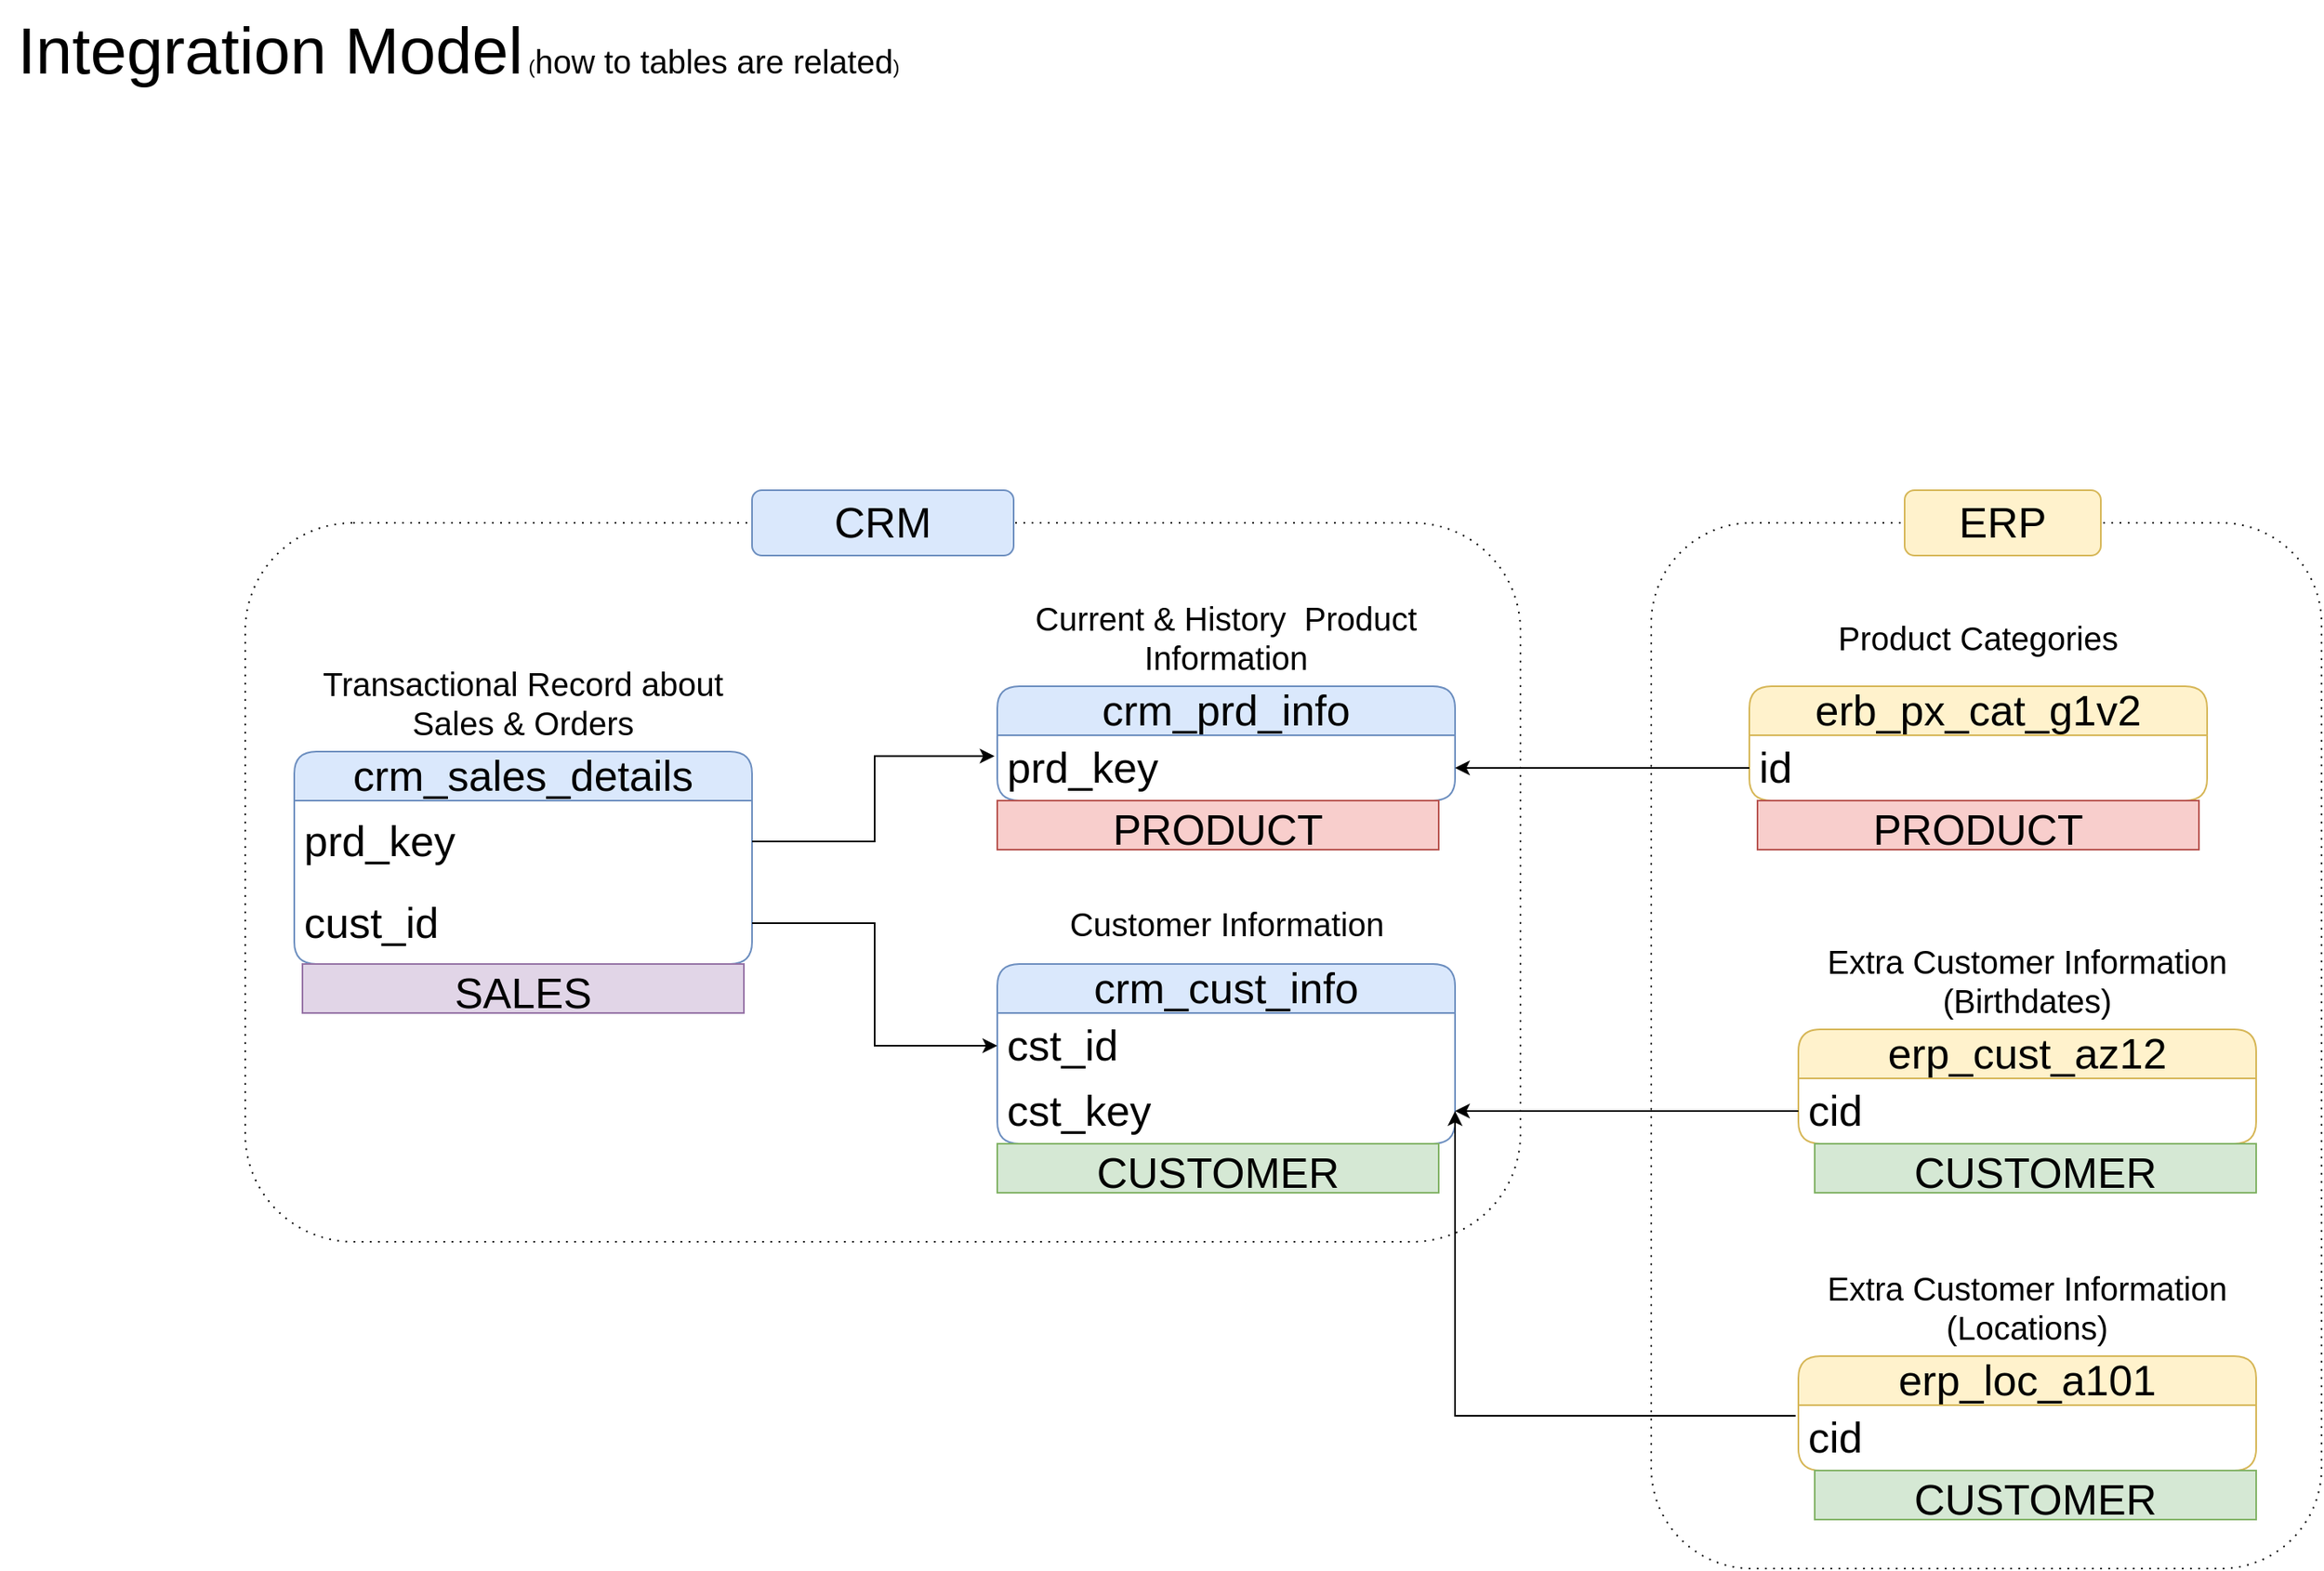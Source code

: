 <mxfile version="28.0.6">
  <diagram name="Page-1" id="NcdbI2Sq69eZBJ7KqdpM">
    <mxGraphModel dx="3044" dy="2394" grid="1" gridSize="10" guides="1" tooltips="1" connect="1" arrows="1" fold="1" page="1" pageScale="1" pageWidth="850" pageHeight="1100" math="0" shadow="0">
      <root>
        <mxCell id="0" />
        <mxCell id="1" parent="0" />
        <mxCell id="MQ6-ZaQWyRQFUZGdXXzv-1" value="crm_cust_info" style="swimlane;fontStyle=0;childLayout=stackLayout;horizontal=1;startSize=30;horizontalStack=0;resizeParent=1;resizeParentMax=0;resizeLast=0;collapsible=1;marginBottom=0;whiteSpace=wrap;html=1;rounded=1;fillColor=#dae8fc;strokeColor=#6c8ebf;fontSize=26;" parent="1" vertex="1">
          <mxGeometry x="50" y="440" width="280" height="110" as="geometry" />
        </mxCell>
        <mxCell id="MQ6-ZaQWyRQFUZGdXXzv-2" value="cst_id" style="text;strokeColor=none;fillColor=none;align=left;verticalAlign=middle;spacingLeft=4;spacingRight=4;overflow=hidden;points=[[0,0.5],[1,0.5]];portConstraint=eastwest;rotatable=0;whiteSpace=wrap;html=1;rounded=1;fontSize=26;" parent="MQ6-ZaQWyRQFUZGdXXzv-1" vertex="1">
          <mxGeometry y="30" width="280" height="40" as="geometry" />
        </mxCell>
        <mxCell id="MQ6-ZaQWyRQFUZGdXXzv-24" value="cst_key" style="text;strokeColor=none;fillColor=none;align=left;verticalAlign=middle;spacingLeft=4;spacingRight=4;overflow=hidden;points=[[0,0.5],[1,0.5]];portConstraint=eastwest;rotatable=0;whiteSpace=wrap;html=1;rounded=1;fontSize=26;" parent="MQ6-ZaQWyRQFUZGdXXzv-1" vertex="1">
          <mxGeometry y="70" width="280" height="40" as="geometry" />
        </mxCell>
        <mxCell id="MQ6-ZaQWyRQFUZGdXXzv-5" value="&lt;font style=&quot;font-size: 20px;&quot;&gt;Customer Information&lt;/font&gt;" style="text;html=1;align=center;verticalAlign=middle;whiteSpace=wrap;rounded=0;" parent="1" vertex="1">
          <mxGeometry x="92.5" y="400" width="195" height="30" as="geometry" />
        </mxCell>
        <mxCell id="MQ6-ZaQWyRQFUZGdXXzv-6" value="&lt;font style=&quot;font-size: 40px;&quot;&gt;Integration Model&lt;/font&gt; (&lt;font style=&quot;font-size: 20px;&quot;&gt;how to tables are related&lt;/font&gt;)" style="text;html=1;align=center;verticalAlign=middle;resizable=0;points=[];autosize=1;strokeColor=none;fillColor=none;" parent="1" vertex="1">
          <mxGeometry x="-560" y="-150" width="560" height="60" as="geometry" />
        </mxCell>
        <mxCell id="MQ6-ZaQWyRQFUZGdXXzv-7" value="crm_prd_info" style="swimlane;fontStyle=0;childLayout=stackLayout;horizontal=1;startSize=30;horizontalStack=0;resizeParent=1;resizeParentMax=0;resizeLast=0;collapsible=1;marginBottom=0;whiteSpace=wrap;html=1;rounded=1;fillColor=#dae8fc;strokeColor=#6c8ebf;fontSize=26;" parent="1" vertex="1">
          <mxGeometry x="50" y="270" width="280" height="70" as="geometry" />
        </mxCell>
        <mxCell id="MQ6-ZaQWyRQFUZGdXXzv-8" value="prd_key" style="text;strokeColor=none;fillColor=none;align=left;verticalAlign=middle;spacingLeft=4;spacingRight=4;overflow=hidden;points=[[0,0.5],[1,0.5]];portConstraint=eastwest;rotatable=0;whiteSpace=wrap;html=1;rounded=1;fontSize=26;" parent="MQ6-ZaQWyRQFUZGdXXzv-7" vertex="1">
          <mxGeometry y="30" width="280" height="40" as="geometry" />
        </mxCell>
        <mxCell id="MQ6-ZaQWyRQFUZGdXXzv-9" value="&lt;font style=&quot;font-size: 20px;&quot;&gt;Current &amp;amp; History&amp;nbsp; Product Information&lt;/font&gt;" style="text;html=1;align=center;verticalAlign=middle;whiteSpace=wrap;rounded=0;" parent="1" vertex="1">
          <mxGeometry x="60" y="220" width="260" height="40" as="geometry" />
        </mxCell>
        <mxCell id="MQ6-ZaQWyRQFUZGdXXzv-10" value="crm_sales_details" style="swimlane;fontStyle=0;childLayout=stackLayout;horizontal=1;startSize=30;horizontalStack=0;resizeParent=1;resizeParentMax=0;resizeLast=0;collapsible=1;marginBottom=0;whiteSpace=wrap;html=1;rounded=1;fillColor=#dae8fc;strokeColor=#6c8ebf;fontSize=26;" parent="1" vertex="1">
          <mxGeometry x="-380" y="310" width="280" height="130" as="geometry" />
        </mxCell>
        <mxCell id="MQ6-ZaQWyRQFUZGdXXzv-11" value="&lt;div&gt;&lt;span style=&quot;background-color: transparent; color: light-dark(rgb(0, 0, 0), rgb(255, 255, 255));&quot;&gt;prd_key&lt;/span&gt;&lt;/div&gt;" style="text;strokeColor=none;fillColor=none;align=left;verticalAlign=middle;spacingLeft=4;spacingRight=4;overflow=hidden;points=[[0,0.5],[1,0.5]];portConstraint=eastwest;rotatable=0;whiteSpace=wrap;html=1;rounded=1;fontSize=26;" parent="MQ6-ZaQWyRQFUZGdXXzv-10" vertex="1">
          <mxGeometry y="30" width="280" height="50" as="geometry" />
        </mxCell>
        <mxCell id="MQ6-ZaQWyRQFUZGdXXzv-18" value="cust_id" style="text;strokeColor=none;fillColor=none;align=left;verticalAlign=middle;spacingLeft=4;spacingRight=4;overflow=hidden;points=[[0,0.5],[1,0.5]];portConstraint=eastwest;rotatable=0;whiteSpace=wrap;html=1;rounded=1;fontSize=26;" parent="MQ6-ZaQWyRQFUZGdXXzv-10" vertex="1">
          <mxGeometry y="80" width="280" height="50" as="geometry" />
        </mxCell>
        <mxCell id="MQ6-ZaQWyRQFUZGdXXzv-12" value="&lt;font style=&quot;font-size: 20px;&quot;&gt;Transactional Record about Sales &amp;amp; Orders&lt;/font&gt;" style="text;html=1;align=center;verticalAlign=middle;whiteSpace=wrap;rounded=0;" parent="1" vertex="1">
          <mxGeometry x="-370" y="260" width="260" height="40" as="geometry" />
        </mxCell>
        <mxCell id="MQ6-ZaQWyRQFUZGdXXzv-19" style="edgeStyle=orthogonalEdgeStyle;rounded=0;orthogonalLoop=1;jettySize=auto;html=1;entryX=-0.006;entryY=0.319;entryDx=0;entryDy=0;entryPerimeter=0;" parent="1" source="MQ6-ZaQWyRQFUZGdXXzv-11" target="MQ6-ZaQWyRQFUZGdXXzv-8" edge="1">
          <mxGeometry relative="1" as="geometry" />
        </mxCell>
        <mxCell id="MQ6-ZaQWyRQFUZGdXXzv-20" style="edgeStyle=orthogonalEdgeStyle;rounded=0;orthogonalLoop=1;jettySize=auto;html=1;entryX=0;entryY=0.5;entryDx=0;entryDy=0;" parent="1" source="MQ6-ZaQWyRQFUZGdXXzv-18" target="MQ6-ZaQWyRQFUZGdXXzv-2" edge="1">
          <mxGeometry relative="1" as="geometry" />
        </mxCell>
        <mxCell id="MQ6-ZaQWyRQFUZGdXXzv-21" value="erp_cust_az12" style="swimlane;fontStyle=0;childLayout=stackLayout;horizontal=1;startSize=30;horizontalStack=0;resizeParent=1;resizeParentMax=0;resizeLast=0;collapsible=1;marginBottom=0;whiteSpace=wrap;html=1;rounded=1;fillColor=#fff2cc;strokeColor=#d6b656;fontSize=26;" parent="1" vertex="1">
          <mxGeometry x="540" y="480" width="280" height="70" as="geometry" />
        </mxCell>
        <mxCell id="MQ6-ZaQWyRQFUZGdXXzv-22" value="cid" style="text;strokeColor=none;fillColor=none;align=left;verticalAlign=middle;spacingLeft=4;spacingRight=4;overflow=hidden;points=[[0,0.5],[1,0.5]];portConstraint=eastwest;rotatable=0;whiteSpace=wrap;html=1;rounded=1;fontSize=26;" parent="MQ6-ZaQWyRQFUZGdXXzv-21" vertex="1">
          <mxGeometry y="30" width="280" height="40" as="geometry" />
        </mxCell>
        <mxCell id="MQ6-ZaQWyRQFUZGdXXzv-23" value="&lt;font style=&quot;font-size: 20px;&quot;&gt;Extra Customer Information (Birthdates)&lt;/font&gt;" style="text;html=1;align=center;verticalAlign=middle;whiteSpace=wrap;rounded=0;" parent="1" vertex="1">
          <mxGeometry x="550" y="430" width="260" height="40" as="geometry" />
        </mxCell>
        <mxCell id="MQ6-ZaQWyRQFUZGdXXzv-25" style="edgeStyle=orthogonalEdgeStyle;rounded=0;orthogonalLoop=1;jettySize=auto;html=1;entryX=1;entryY=0.5;entryDx=0;entryDy=0;" parent="1" source="MQ6-ZaQWyRQFUZGdXXzv-22" target="MQ6-ZaQWyRQFUZGdXXzv-24" edge="1">
          <mxGeometry relative="1" as="geometry" />
        </mxCell>
        <mxCell id="MQ6-ZaQWyRQFUZGdXXzv-26" value="erp_loc_a101" style="swimlane;fontStyle=0;childLayout=stackLayout;horizontal=1;startSize=30;horizontalStack=0;resizeParent=1;resizeParentMax=0;resizeLast=0;collapsible=1;marginBottom=0;whiteSpace=wrap;html=1;rounded=1;fillColor=#fff2cc;strokeColor=#d6b656;fontSize=26;" parent="1" vertex="1">
          <mxGeometry x="540" y="680" width="280" height="70" as="geometry" />
        </mxCell>
        <mxCell id="MQ6-ZaQWyRQFUZGdXXzv-27" value="cid" style="text;strokeColor=none;fillColor=none;align=left;verticalAlign=middle;spacingLeft=4;spacingRight=4;overflow=hidden;points=[[0,0.5],[1,0.5]];portConstraint=eastwest;rotatable=0;whiteSpace=wrap;html=1;rounded=1;fontSize=26;" parent="MQ6-ZaQWyRQFUZGdXXzv-26" vertex="1">
          <mxGeometry y="30" width="280" height="40" as="geometry" />
        </mxCell>
        <mxCell id="MQ6-ZaQWyRQFUZGdXXzv-28" value="&lt;font style=&quot;font-size: 20px;&quot;&gt;Extra Customer Information (Locations)&lt;/font&gt;" style="text;html=1;align=center;verticalAlign=middle;whiteSpace=wrap;rounded=0;" parent="1" vertex="1">
          <mxGeometry x="550" y="630" width="260" height="40" as="geometry" />
        </mxCell>
        <mxCell id="MQ6-ZaQWyRQFUZGdXXzv-30" style="edgeStyle=orthogonalEdgeStyle;rounded=0;orthogonalLoop=1;jettySize=auto;html=1;entryX=1;entryY=0.5;entryDx=0;entryDy=0;exitX=-0.006;exitY=0.162;exitDx=0;exitDy=0;exitPerimeter=0;" parent="1" source="MQ6-ZaQWyRQFUZGdXXzv-27" target="MQ6-ZaQWyRQFUZGdXXzv-24" edge="1">
          <mxGeometry relative="1" as="geometry">
            <Array as="points">
              <mxPoint x="330" y="717" />
            </Array>
          </mxGeometry>
        </mxCell>
        <mxCell id="MQ6-ZaQWyRQFUZGdXXzv-31" value="erb_px_cat_g1v2" style="swimlane;fontStyle=0;childLayout=stackLayout;horizontal=1;startSize=30;horizontalStack=0;resizeParent=1;resizeParentMax=0;resizeLast=0;collapsible=1;marginBottom=0;whiteSpace=wrap;html=1;rounded=1;fillColor=#fff2cc;strokeColor=#d6b656;fontSize=26;" parent="1" vertex="1">
          <mxGeometry x="510" y="270" width="280" height="70" as="geometry" />
        </mxCell>
        <mxCell id="MQ6-ZaQWyRQFUZGdXXzv-32" value="id" style="text;strokeColor=none;fillColor=none;align=left;verticalAlign=middle;spacingLeft=4;spacingRight=4;overflow=hidden;points=[[0,0.5],[1,0.5]];portConstraint=eastwest;rotatable=0;whiteSpace=wrap;html=1;rounded=1;fontSize=26;" parent="MQ6-ZaQWyRQFUZGdXXzv-31" vertex="1">
          <mxGeometry y="30" width="280" height="40" as="geometry" />
        </mxCell>
        <mxCell id="MQ6-ZaQWyRQFUZGdXXzv-33" value="&lt;font style=&quot;font-size: 20px;&quot;&gt;Product Categories&lt;/font&gt;" style="text;html=1;align=center;verticalAlign=middle;whiteSpace=wrap;rounded=0;" parent="1" vertex="1">
          <mxGeometry x="520" y="220" width="260" height="40" as="geometry" />
        </mxCell>
        <mxCell id="MQ6-ZaQWyRQFUZGdXXzv-34" style="edgeStyle=orthogonalEdgeStyle;rounded=0;orthogonalLoop=1;jettySize=auto;html=1;" parent="1" source="MQ6-ZaQWyRQFUZGdXXzv-32" target="MQ6-ZaQWyRQFUZGdXXzv-8" edge="1">
          <mxGeometry relative="1" as="geometry" />
        </mxCell>
        <mxCell id="MQ6-ZaQWyRQFUZGdXXzv-35" value="" style="rounded=1;whiteSpace=wrap;html=1;dashed=1;dashPattern=1 4;fillColor=none;" parent="1" vertex="1">
          <mxGeometry x="-410" y="170" width="780" height="440" as="geometry" />
        </mxCell>
        <mxCell id="MQ6-ZaQWyRQFUZGdXXzv-36" value="&lt;font style=&quot;font-size: 26px;&quot;&gt;CRM&lt;/font&gt;" style="rounded=1;whiteSpace=wrap;html=1;fillColor=#dae8fc;strokeColor=#6c8ebf;" parent="1" vertex="1">
          <mxGeometry x="-100" y="150" width="160" height="40" as="geometry" />
        </mxCell>
        <mxCell id="MQ6-ZaQWyRQFUZGdXXzv-37" value="" style="rounded=1;whiteSpace=wrap;html=1;fillColor=none;dashed=1;dashPattern=1 4;" parent="1" vertex="1">
          <mxGeometry x="450" y="170" width="410" height="640" as="geometry" />
        </mxCell>
        <mxCell id="MQ6-ZaQWyRQFUZGdXXzv-38" value="&lt;font style=&quot;font-size: 26px;&quot;&gt;ERP&lt;/font&gt;" style="rounded=1;whiteSpace=wrap;html=1;fillColor=#fff2cc;strokeColor=#d6b656;" parent="1" vertex="1">
          <mxGeometry x="605" y="150" width="120" height="40" as="geometry" />
        </mxCell>
        <mxCell id="EsADbpy8C4fEsPTPiUaI-1" value="&lt;font style=&quot;font-size: 26px;&quot;&gt;PRODUCT&lt;/font&gt;" style="text;html=1;strokeColor=#b85450;fillColor=#f8cecc;align=center;verticalAlign=middle;whiteSpace=wrap;overflow=hidden;" vertex="1" parent="1">
          <mxGeometry x="50" y="340" width="270" height="30" as="geometry" />
        </mxCell>
        <mxCell id="EsADbpy8C4fEsPTPiUaI-2" value="&lt;font style=&quot;font-size: 26px;&quot;&gt;PRODUCT&lt;/font&gt;" style="text;html=1;strokeColor=#b85450;fillColor=#f8cecc;align=center;verticalAlign=middle;whiteSpace=wrap;overflow=hidden;" vertex="1" parent="1">
          <mxGeometry x="515" y="340" width="270" height="30" as="geometry" />
        </mxCell>
        <mxCell id="EsADbpy8C4fEsPTPiUaI-3" value="&lt;font style=&quot;font-size: 26px;&quot;&gt;CUSTOMER&lt;/font&gt;" style="text;html=1;strokeColor=#82b366;fillColor=#d5e8d4;align=center;verticalAlign=middle;whiteSpace=wrap;overflow=hidden;" vertex="1" parent="1">
          <mxGeometry x="50" y="550" width="270" height="30" as="geometry" />
        </mxCell>
        <mxCell id="EsADbpy8C4fEsPTPiUaI-4" value="&lt;font style=&quot;font-size: 26px;&quot;&gt;CUSTOMER&lt;/font&gt;" style="text;html=1;strokeColor=#82b366;fillColor=#d5e8d4;align=center;verticalAlign=middle;whiteSpace=wrap;overflow=hidden;" vertex="1" parent="1">
          <mxGeometry x="550" y="550" width="270" height="30" as="geometry" />
        </mxCell>
        <mxCell id="EsADbpy8C4fEsPTPiUaI-5" value="&lt;font style=&quot;font-size: 26px;&quot;&gt;CUSTOMER&lt;/font&gt;" style="text;html=1;strokeColor=#82b366;fillColor=#d5e8d4;align=center;verticalAlign=middle;whiteSpace=wrap;overflow=hidden;" vertex="1" parent="1">
          <mxGeometry x="550" y="750" width="270" height="30" as="geometry" />
        </mxCell>
        <mxCell id="EsADbpy8C4fEsPTPiUaI-6" value="&lt;font style=&quot;font-size: 26px;&quot;&gt;SALES&lt;/font&gt;" style="text;html=1;strokeColor=#9673a6;fillColor=#e1d5e7;align=center;verticalAlign=middle;whiteSpace=wrap;overflow=hidden;" vertex="1" parent="1">
          <mxGeometry x="-375" y="440" width="270" height="30" as="geometry" />
        </mxCell>
      </root>
    </mxGraphModel>
  </diagram>
</mxfile>
